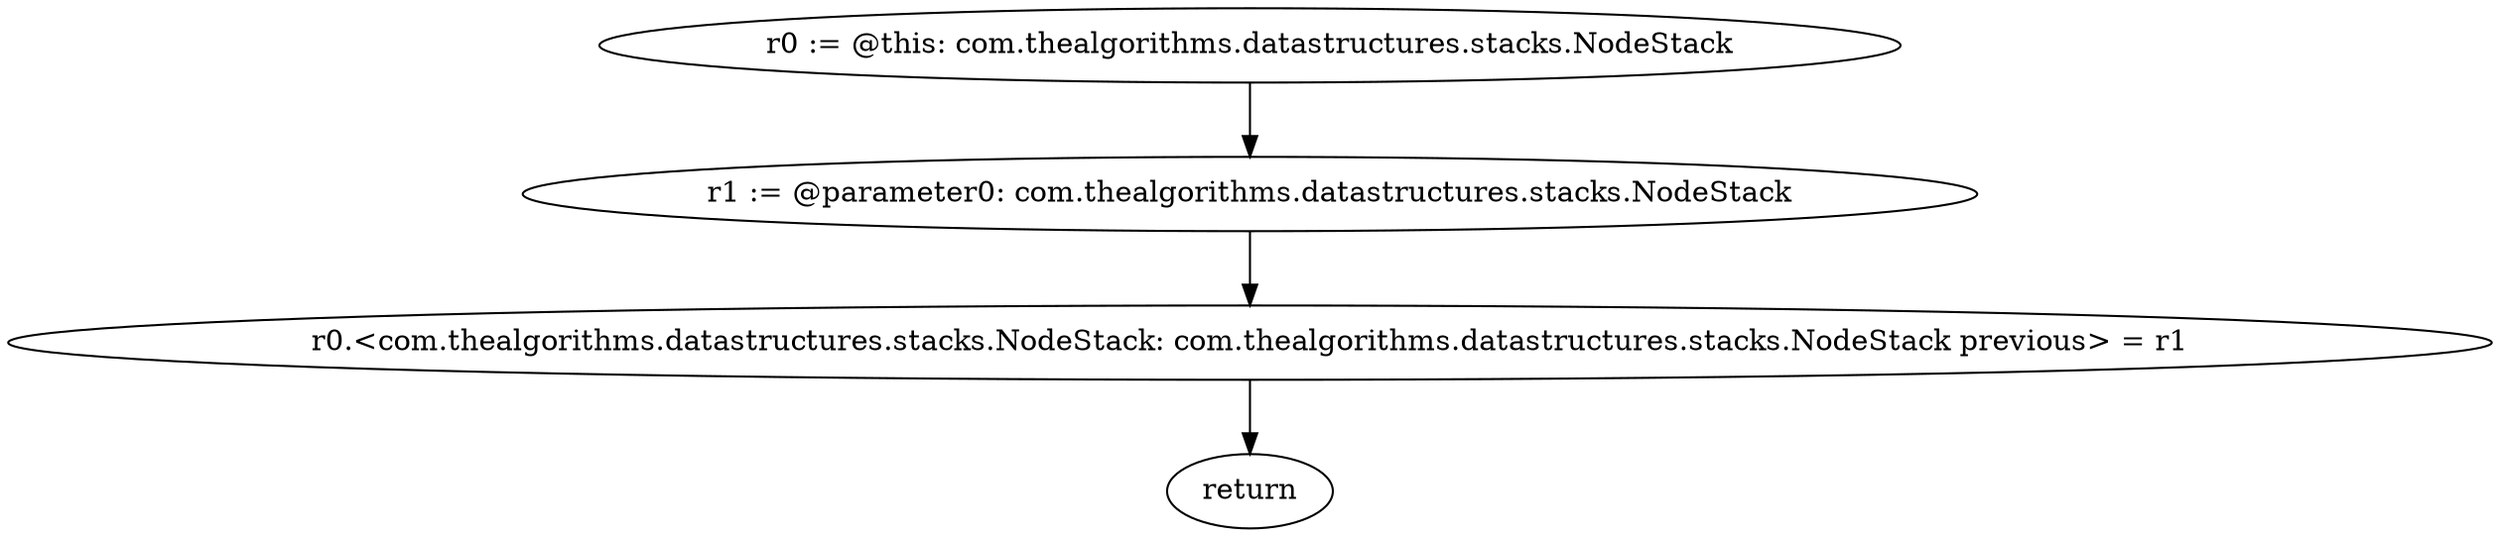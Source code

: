 digraph "unitGraph" {
    "r0 := @this: com.thealgorithms.datastructures.stacks.NodeStack"
    "r1 := @parameter0: com.thealgorithms.datastructures.stacks.NodeStack"
    "r0.<com.thealgorithms.datastructures.stacks.NodeStack: com.thealgorithms.datastructures.stacks.NodeStack previous> = r1"
    "return"
    "r0 := @this: com.thealgorithms.datastructures.stacks.NodeStack"->"r1 := @parameter0: com.thealgorithms.datastructures.stacks.NodeStack";
    "r1 := @parameter0: com.thealgorithms.datastructures.stacks.NodeStack"->"r0.<com.thealgorithms.datastructures.stacks.NodeStack: com.thealgorithms.datastructures.stacks.NodeStack previous> = r1";
    "r0.<com.thealgorithms.datastructures.stacks.NodeStack: com.thealgorithms.datastructures.stacks.NodeStack previous> = r1"->"return";
}

